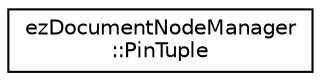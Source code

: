 digraph "Graphical Class Hierarchy"
{
 // LATEX_PDF_SIZE
  edge [fontname="Helvetica",fontsize="10",labelfontname="Helvetica",labelfontsize="10"];
  node [fontname="Helvetica",fontsize="10",shape=record];
  rankdir="LR";
  Node0 [label="ezDocumentNodeManager\l::PinTuple",height=0.2,width=0.4,color="black", fillcolor="white", style="filled",URL="$d5/ddd/structez_document_node_manager_1_1_pin_tuple.htm",tooltip=" "];
}
